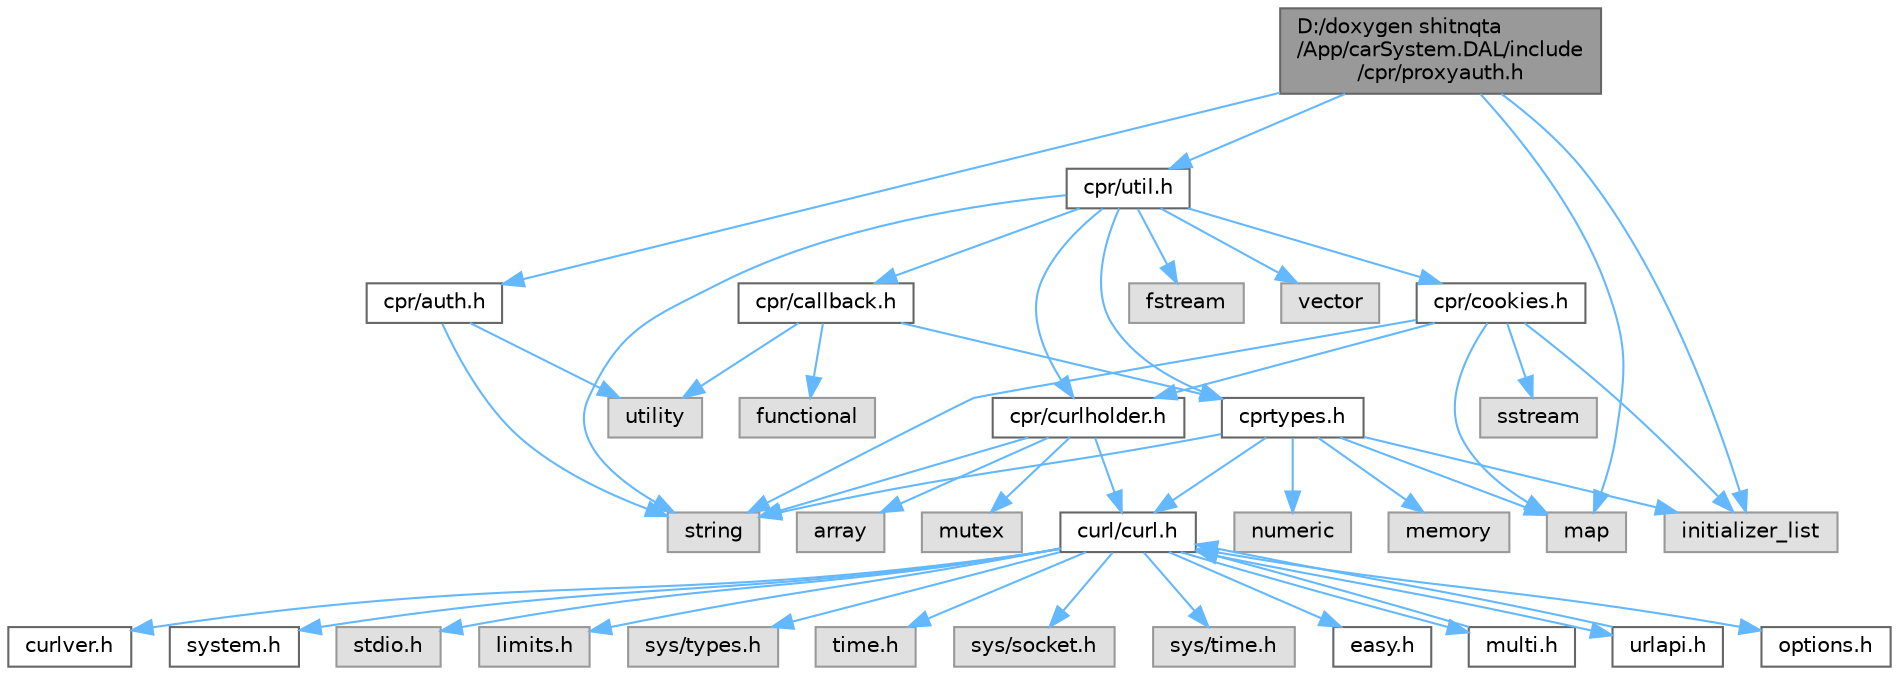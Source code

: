 digraph "D:/doxygen shitnqta/App/carSystem.DAL/include/cpr/proxyauth.h"
{
 // INTERACTIVE_SVG=YES
 // LATEX_PDF_SIZE
  bgcolor="transparent";
  edge [fontname=Helvetica,fontsize=10,labelfontname=Helvetica,labelfontsize=10];
  node [fontname=Helvetica,fontsize=10,shape=box,height=0.2,width=0.4];
  Node1 [id="Node000001",label="D:/doxygen shitnqta\l/App/carSystem.DAL/include\l/cpr/proxyauth.h",height=0.2,width=0.4,color="gray40", fillcolor="grey60", style="filled", fontcolor="black",tooltip=" "];
  Node1 -> Node2 [id="edge46_Node000001_Node000002",color="steelblue1",style="solid",tooltip=" "];
  Node2 [id="Node000002",label="initializer_list",height=0.2,width=0.4,color="grey60", fillcolor="#E0E0E0", style="filled",tooltip=" "];
  Node1 -> Node3 [id="edge47_Node000001_Node000003",color="steelblue1",style="solid",tooltip=" "];
  Node3 [id="Node000003",label="map",height=0.2,width=0.4,color="grey60", fillcolor="#E0E0E0", style="filled",tooltip=" "];
  Node1 -> Node4 [id="edge48_Node000001_Node000004",color="steelblue1",style="solid",tooltip=" "];
  Node4 [id="Node000004",label="cpr/auth.h",height=0.2,width=0.4,color="grey40", fillcolor="white", style="filled",URL="$a00014.html",tooltip=" "];
  Node4 -> Node5 [id="edge49_Node000004_Node000005",color="steelblue1",style="solid",tooltip=" "];
  Node5 [id="Node000005",label="string",height=0.2,width=0.4,color="grey60", fillcolor="#E0E0E0", style="filled",tooltip=" "];
  Node4 -> Node6 [id="edge50_Node000004_Node000006",color="steelblue1",style="solid",tooltip=" "];
  Node6 [id="Node000006",label="utility",height=0.2,width=0.4,color="grey60", fillcolor="#E0E0E0", style="filled",tooltip=" "];
  Node1 -> Node7 [id="edge51_Node000001_Node000007",color="steelblue1",style="solid",tooltip=" "];
  Node7 [id="Node000007",label="cpr/util.h",height=0.2,width=0.4,color="grey40", fillcolor="white", style="filled",URL="$a00107.html",tooltip=" "];
  Node7 -> Node8 [id="edge52_Node000007_Node000008",color="steelblue1",style="solid",tooltip=" "];
  Node8 [id="Node000008",label="fstream",height=0.2,width=0.4,color="grey60", fillcolor="#E0E0E0", style="filled",tooltip=" "];
  Node7 -> Node5 [id="edge53_Node000007_Node000005",color="steelblue1",style="solid",tooltip=" "];
  Node7 -> Node9 [id="edge54_Node000007_Node000009",color="steelblue1",style="solid",tooltip=" "];
  Node9 [id="Node000009",label="vector",height=0.2,width=0.4,color="grey60", fillcolor="#E0E0E0", style="filled",tooltip=" "];
  Node7 -> Node10 [id="edge55_Node000007_Node000010",color="steelblue1",style="solid",tooltip=" "];
  Node10 [id="Node000010",label="cpr/callback.h",height=0.2,width=0.4,color="grey40", fillcolor="white", style="filled",URL="$a00023.html",tooltip=" "];
  Node10 -> Node11 [id="edge56_Node000010_Node000011",color="steelblue1",style="solid",tooltip=" "];
  Node11 [id="Node000011",label="cprtypes.h",height=0.2,width=0.4,color="grey40", fillcolor="white", style="filled",URL="$a00035.html",tooltip=" "];
  Node11 -> Node12 [id="edge57_Node000011_Node000012",color="steelblue1",style="solid",tooltip=" "];
  Node12 [id="Node000012",label="curl/curl.h",height=0.2,width=0.4,color="grey40", fillcolor="white", style="filled",URL="$a00113.html",tooltip=" "];
  Node12 -> Node13 [id="edge58_Node000012_Node000013",color="steelblue1",style="solid",tooltip=" "];
  Node13 [id="Node000013",label="curlver.h",height=0.2,width=0.4,color="grey40", fillcolor="white", style="filled",URL="$a00116.html",tooltip=" "];
  Node12 -> Node14 [id="edge59_Node000012_Node000014",color="steelblue1",style="solid",tooltip=" "];
  Node14 [id="Node000014",label="system.h",height=0.2,width=0.4,color="grey40", fillcolor="white", style="filled",URL="$a00134.html",tooltip=" "];
  Node12 -> Node15 [id="edge60_Node000012_Node000015",color="steelblue1",style="solid",tooltip=" "];
  Node15 [id="Node000015",label="stdio.h",height=0.2,width=0.4,color="grey60", fillcolor="#E0E0E0", style="filled",tooltip=" "];
  Node12 -> Node16 [id="edge61_Node000012_Node000016",color="steelblue1",style="solid",tooltip=" "];
  Node16 [id="Node000016",label="limits.h",height=0.2,width=0.4,color="grey60", fillcolor="#E0E0E0", style="filled",tooltip=" "];
  Node12 -> Node17 [id="edge62_Node000012_Node000017",color="steelblue1",style="solid",tooltip=" "];
  Node17 [id="Node000017",label="sys/types.h",height=0.2,width=0.4,color="grey60", fillcolor="#E0E0E0", style="filled",tooltip=" "];
  Node12 -> Node18 [id="edge63_Node000012_Node000018",color="steelblue1",style="solid",tooltip=" "];
  Node18 [id="Node000018",label="time.h",height=0.2,width=0.4,color="grey60", fillcolor="#E0E0E0", style="filled",tooltip=" "];
  Node12 -> Node19 [id="edge64_Node000012_Node000019",color="steelblue1",style="solid",tooltip=" "];
  Node19 [id="Node000019",label="sys/socket.h",height=0.2,width=0.4,color="grey60", fillcolor="#E0E0E0", style="filled",tooltip=" "];
  Node12 -> Node20 [id="edge65_Node000012_Node000020",color="steelblue1",style="solid",tooltip=" "];
  Node20 [id="Node000020",label="sys/time.h",height=0.2,width=0.4,color="grey60", fillcolor="#E0E0E0", style="filled",tooltip=" "];
  Node12 -> Node21 [id="edge66_Node000012_Node000021",color="steelblue1",style="solid",tooltip=" "];
  Node21 [id="Node000021",label="easy.h",height=0.2,width=0.4,color="grey40", fillcolor="white", style="filled",URL="$a00119.html",tooltip=" "];
  Node12 -> Node22 [id="edge67_Node000012_Node000022",color="steelblue1",style="solid",tooltip=" "];
  Node22 [id="Node000022",label="multi.h",height=0.2,width=0.4,color="grey40", fillcolor="white", style="filled",URL="$a00125.html",tooltip=" "];
  Node22 -> Node12 [id="edge68_Node000022_Node000012",color="steelblue1",style="solid",tooltip=" "];
  Node12 -> Node23 [id="edge69_Node000012_Node000023",color="steelblue1",style="solid",tooltip=" "];
  Node23 [id="Node000023",label="urlapi.h",height=0.2,width=0.4,color="grey40", fillcolor="white", style="filled",URL="$a00140.html",tooltip=" "];
  Node23 -> Node12 [id="edge70_Node000023_Node000012",color="steelblue1",style="solid",tooltip=" "];
  Node12 -> Node24 [id="edge71_Node000012_Node000024",color="steelblue1",style="solid",tooltip=" "];
  Node24 [id="Node000024",label="options.h",height=0.2,width=0.4,color="grey40", fillcolor="white", style="filled",URL="$a00128.html",tooltip=" "];
  Node11 -> Node2 [id="edge72_Node000011_Node000002",color="steelblue1",style="solid",tooltip=" "];
  Node11 -> Node3 [id="edge73_Node000011_Node000003",color="steelblue1",style="solid",tooltip=" "];
  Node11 -> Node25 [id="edge74_Node000011_Node000025",color="steelblue1",style="solid",tooltip=" "];
  Node25 [id="Node000025",label="memory",height=0.2,width=0.4,color="grey60", fillcolor="#E0E0E0", style="filled",tooltip=" "];
  Node11 -> Node26 [id="edge75_Node000011_Node000026",color="steelblue1",style="solid",tooltip=" "];
  Node26 [id="Node000026",label="numeric",height=0.2,width=0.4,color="grey60", fillcolor="#E0E0E0", style="filled",tooltip=" "];
  Node11 -> Node5 [id="edge76_Node000011_Node000005",color="steelblue1",style="solid",tooltip=" "];
  Node10 -> Node27 [id="edge77_Node000010_Node000027",color="steelblue1",style="solid",tooltip=" "];
  Node27 [id="Node000027",label="functional",height=0.2,width=0.4,color="grey60", fillcolor="#E0E0E0", style="filled",tooltip=" "];
  Node10 -> Node6 [id="edge78_Node000010_Node000006",color="steelblue1",style="solid",tooltip=" "];
  Node7 -> Node28 [id="edge79_Node000007_Node000028",color="steelblue1",style="solid",tooltip=" "];
  Node28 [id="Node000028",label="cpr/cookies.h",height=0.2,width=0.4,color="grey40", fillcolor="white", style="filled",URL="$a00029.html",tooltip=" "];
  Node28 -> Node29 [id="edge80_Node000028_Node000029",color="steelblue1",style="solid",tooltip=" "];
  Node29 [id="Node000029",label="cpr/curlholder.h",height=0.2,width=0.4,color="grey40", fillcolor="white", style="filled",URL="$a00041.html",tooltip=" "];
  Node29 -> Node30 [id="edge81_Node000029_Node000030",color="steelblue1",style="solid",tooltip=" "];
  Node30 [id="Node000030",label="array",height=0.2,width=0.4,color="grey60", fillcolor="#E0E0E0", style="filled",tooltip=" "];
  Node29 -> Node31 [id="edge82_Node000029_Node000031",color="steelblue1",style="solid",tooltip=" "];
  Node31 [id="Node000031",label="mutex",height=0.2,width=0.4,color="grey60", fillcolor="#E0E0E0", style="filled",tooltip=" "];
  Node29 -> Node5 [id="edge83_Node000029_Node000005",color="steelblue1",style="solid",tooltip=" "];
  Node29 -> Node12 [id="edge84_Node000029_Node000012",color="steelblue1",style="solid",tooltip=" "];
  Node28 -> Node2 [id="edge85_Node000028_Node000002",color="steelblue1",style="solid",tooltip=" "];
  Node28 -> Node3 [id="edge86_Node000028_Node000003",color="steelblue1",style="solid",tooltip=" "];
  Node28 -> Node32 [id="edge87_Node000028_Node000032",color="steelblue1",style="solid",tooltip=" "];
  Node32 [id="Node000032",label="sstream",height=0.2,width=0.4,color="grey60", fillcolor="#E0E0E0", style="filled",tooltip=" "];
  Node28 -> Node5 [id="edge88_Node000028_Node000005",color="steelblue1",style="solid",tooltip=" "];
  Node7 -> Node11 [id="edge89_Node000007_Node000011",color="steelblue1",style="solid",tooltip=" "];
  Node7 -> Node29 [id="edge90_Node000007_Node000029",color="steelblue1",style="solid",tooltip=" "];
}
